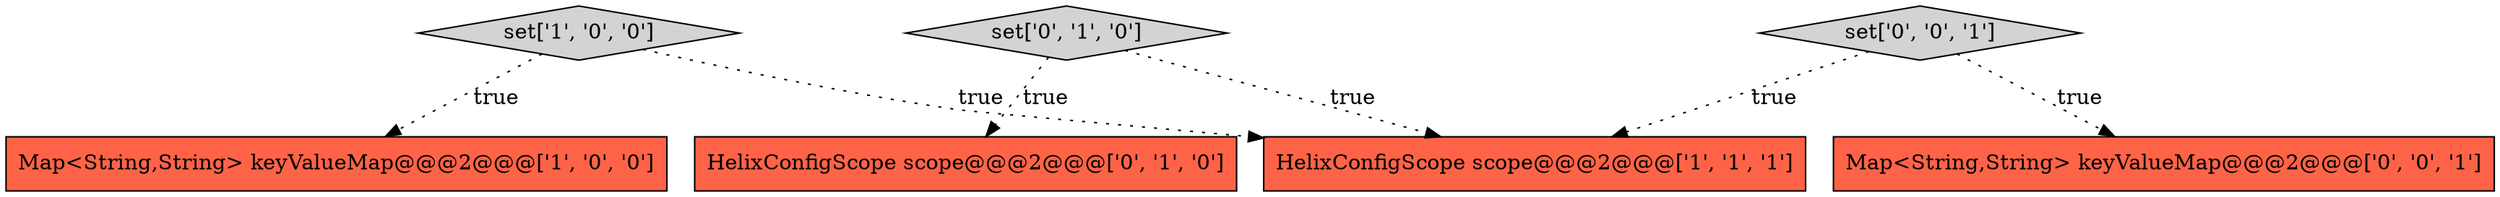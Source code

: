 digraph {
2 [style = filled, label = "HelixConfigScope scope@@@2@@@['1', '1', '1']", fillcolor = tomato, shape = box image = "AAA0AAABBB1BBB"];
3 [style = filled, label = "HelixConfigScope scope@@@2@@@['0', '1', '0']", fillcolor = tomato, shape = box image = "AAA0AAABBB2BBB"];
1 [style = filled, label = "set['1', '0', '0']", fillcolor = lightgray, shape = diamond image = "AAA0AAABBB1BBB"];
0 [style = filled, label = "Map<String,String> keyValueMap@@@2@@@['1', '0', '0']", fillcolor = tomato, shape = box image = "AAA0AAABBB1BBB"];
6 [style = filled, label = "Map<String,String> keyValueMap@@@2@@@['0', '0', '1']", fillcolor = tomato, shape = box image = "AAA0AAABBB3BBB"];
4 [style = filled, label = "set['0', '1', '0']", fillcolor = lightgray, shape = diamond image = "AAA0AAABBB2BBB"];
5 [style = filled, label = "set['0', '0', '1']", fillcolor = lightgray, shape = diamond image = "AAA0AAABBB3BBB"];
5->6 [style = dotted, label="true"];
1->0 [style = dotted, label="true"];
4->3 [style = dotted, label="true"];
1->2 [style = dotted, label="true"];
4->2 [style = dotted, label="true"];
5->2 [style = dotted, label="true"];
}
